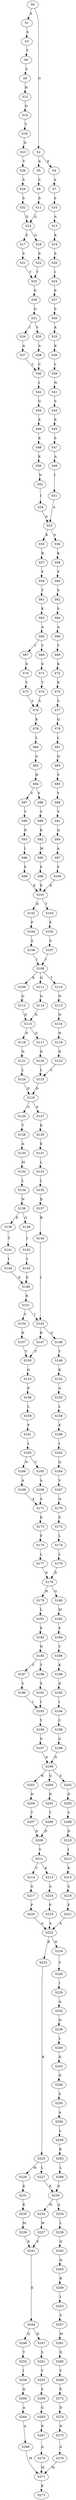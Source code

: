 strict digraph  {
	S0 -> S1 [ label = E ];
	S0 -> S2 [ label = G ];
	S1 -> S3 [ label = S ];
	S2 -> S4 [ label = E ];
	S2 -> S5 [ label = A ];
	S3 -> S6 [ label = Y ];
	S4 -> S7 [ label = A ];
	S5 -> S8 [ label = C ];
	S6 -> S9 [ label = S ];
	S7 -> S10 [ label = S ];
	S8 -> S11 [ label = S ];
	S9 -> S12 [ label = H ];
	S10 -> S13 [ label = A ];
	S11 -> S14 [ label = Q ];
	S12 -> S15 [ label = Q ];
	S13 -> S16 [ label = K ];
	S14 -> S17 [ label = E ];
	S14 -> S18 [ label = Q ];
	S15 -> S19 [ label = T ];
	S16 -> S20 [ label = S ];
	S17 -> S21 [ label = S ];
	S18 -> S22 [ label = S ];
	S19 -> S23 [ label = D ];
	S20 -> S24 [ label = I ];
	S21 -> S25 [ label = T ];
	S22 -> S25 [ label = T ];
	S23 -> S26 [ label = V ];
	S24 -> S27 [ label = E ];
	S25 -> S28 [ label = G ];
	S26 -> S29 [ label = S ];
	S27 -> S30 [ label = S ];
	S28 -> S31 [ label = G ];
	S29 -> S32 [ label = S ];
	S30 -> S33 [ label = K ];
	S31 -> S34 [ label = I ];
	S31 -> S35 [ label = V ];
	S32 -> S14 [ label = Q ];
	S33 -> S36 [ label = K ];
	S34 -> S37 [ label = A ];
	S35 -> S38 [ label = A ];
	S36 -> S39 [ label = L ];
	S37 -> S40 [ label = C ];
	S38 -> S40 [ label = C ];
	S39 -> S41 [ label = N ];
	S40 -> S42 [ label = I ];
	S41 -> S43 [ label = S ];
	S42 -> S44 [ label = G ];
	S43 -> S45 [ label = K ];
	S44 -> S46 [ label = E ];
	S45 -> S47 [ label = S ];
	S46 -> S48 [ label = K ];
	S47 -> S49 [ label = A ];
	S48 -> S50 [ label = K ];
	S49 -> S51 [ label = I ];
	S50 -> S52 [ label = N ];
	S51 -> S53 [ label = A ];
	S52 -> S54 [ label = I ];
	S53 -> S55 [ label = K ];
	S53 -> S56 [ label = S ];
	S54 -> S53 [ label = A ];
	S55 -> S57 [ label = R ];
	S56 -> S58 [ label = K ];
	S57 -> S59 [ label = F ];
	S58 -> S60 [ label = F ];
	S59 -> S61 [ label = T ];
	S60 -> S62 [ label = S ];
	S61 -> S63 [ label = K ];
	S62 -> S64 [ label = S ];
	S63 -> S65 [ label = A ];
	S64 -> S66 [ label = A ];
	S65 -> S67 [ label = I ];
	S65 -> S68 [ label = V ];
	S66 -> S69 [ label = Y ];
	S67 -> S70 [ label = D ];
	S68 -> S71 [ label = E ];
	S69 -> S72 [ label = K ];
	S70 -> S73 [ label = T ];
	S71 -> S74 [ label = T ];
	S72 -> S75 [ label = E ];
	S73 -> S76 [ label = S ];
	S74 -> S76 [ label = S ];
	S75 -> S77 [ label = S ];
	S76 -> S78 [ label = K ];
	S77 -> S79 [ label = Q ];
	S78 -> S80 [ label = L ];
	S79 -> S81 [ label = L ];
	S80 -> S82 [ label = G ];
	S81 -> S83 [ label = Q ];
	S82 -> S84 [ label = H ];
	S83 -> S85 [ label = S ];
	S84 -> S86 [ label = F ];
	S84 -> S87 [ label = V ];
	S85 -> S88 [ label = Y ];
	S86 -> S89 [ label = V ];
	S87 -> S90 [ label = V ];
	S88 -> S91 [ label = V ];
	S89 -> S92 [ label = K ];
	S90 -> S93 [ label = N ];
	S91 -> S94 [ label = Q ];
	S92 -> S95 [ label = M ];
	S93 -> S96 [ label = I ];
	S94 -> S97 [ label = A ];
	S95 -> S98 [ label = F ];
	S96 -> S99 [ label = F ];
	S97 -> S100 [ label = F ];
	S98 -> S101 [ label = E ];
	S99 -> S101 [ label = E ];
	S100 -> S101 [ label = E ];
	S101 -> S102 [ label = D ];
	S101 -> S103 [ label = T ];
	S102 -> S104 [ label = F ];
	S103 -> S105 [ label = P ];
	S104 -> S106 [ label = S ];
	S105 -> S107 [ label = S ];
	S106 -> S108 [ label = I ];
	S107 -> S108 [ label = I ];
	S108 -> S109 [ label = R ];
	S108 -> S110 [ label = T ];
	S108 -> S111 [ label = Q ];
	S109 -> S112 [ label = G ];
	S110 -> S113 [ label = N ];
	S111 -> S114 [ label = G ];
	S112 -> S115 [ label = D ];
	S113 -> S116 [ label = N ];
	S114 -> S115 [ label = D ];
	S115 -> S117 [ label = Q ];
	S115 -> S118 [ label = N ];
	S116 -> S119 [ label = N ];
	S117 -> S120 [ label = D ];
	S118 -> S121 [ label = N ];
	S119 -> S122 [ label = D ];
	S120 -> S123 [ label = L ];
	S121 -> S124 [ label = L ];
	S122 -> S123 [ label = L ];
	S123 -> S125 [ label = D ];
	S124 -> S125 [ label = D ];
	S125 -> S126 [ label = G ];
	S125 -> S127 [ label = A ];
	S126 -> S128 [ label = T ];
	S127 -> S129 [ label = K ];
	S128 -> S130 [ label = A ];
	S129 -> S131 [ label = E ];
	S130 -> S132 [ label = M ];
	S131 -> S133 [ label = L ];
	S132 -> S134 [ label = L ];
	S133 -> S135 [ label = L ];
	S134 -> S136 [ label = N ];
	S135 -> S137 [ label = D ];
	S136 -> S138 [ label = E ];
	S136 -> S139 [ label = Q ];
	S137 -> S140 [ label = R ];
	S138 -> S141 [ label = T ];
	S139 -> S142 [ label = I ];
	S140 -> S143 [ label = I ];
	S141 -> S144 [ label = I ];
	S142 -> S145 [ label = I ];
	S143 -> S146 [ label = Q ];
	S143 -> S147 [ label = R ];
	S144 -> S148 [ label = E ];
	S145 -> S148 [ label = E ];
	S146 -> S149 [ label = Y ];
	S147 -> S150 [ label = Y ];
	S148 -> S151 [ label = R ];
	S149 -> S152 [ label = K ];
	S150 -> S153 [ label = G ];
	S151 -> S154 [ label = V ];
	S151 -> S143 [ label = I ];
	S152 -> S155 [ label = A ];
	S153 -> S156 [ label = P ];
	S154 -> S157 [ label = R ];
	S155 -> S158 [ label = L ];
	S156 -> S159 [ label = L ];
	S157 -> S150 [ label = Y ];
	S158 -> S160 [ label = K ];
	S159 -> S161 [ label = P ];
	S160 -> S162 [ label = I ];
	S161 -> S163 [ label = L ];
	S162 -> S164 [ label = Q ];
	S163 -> S165 [ label = C ];
	S163 -> S166 [ label = N ];
	S164 -> S167 [ label = V ];
	S165 -> S168 [ label = A ];
	S166 -> S169 [ label = A ];
	S167 -> S170 [ label = Q ];
	S168 -> S171 [ label = A ];
	S169 -> S171 [ label = A ];
	S170 -> S172 [ label = E ];
	S171 -> S173 [ label = K ];
	S172 -> S174 [ label = L ];
	S173 -> S175 [ label = F ];
	S174 -> S176 [ label = L ];
	S175 -> S177 [ label = L ];
	S176 -> S178 [ label = D ];
	S177 -> S178 [ label = D ];
	S178 -> S179 [ label = N ];
	S178 -> S180 [ label = G ];
	S179 -> S181 [ label = L ];
	S180 -> S182 [ label = M ];
	S181 -> S183 [ label = E ];
	S182 -> S184 [ label = E ];
	S183 -> S185 [ label = N ];
	S184 -> S186 [ label = T ];
	S185 -> S187 [ label = C ];
	S185 -> S188 [ label = T ];
	S186 -> S189 [ label = K ];
	S187 -> S190 [ label = S ];
	S188 -> S191 [ label = S ];
	S189 -> S192 [ label = D ];
	S190 -> S193 [ label = I ];
	S191 -> S193 [ label = I ];
	S192 -> S194 [ label = I ];
	S193 -> S195 [ label = Y ];
	S194 -> S196 [ label = C ];
	S195 -> S197 [ label = G ];
	S196 -> S198 [ label = G ];
	S197 -> S199 [ label = N ];
	S198 -> S199 [ label = N ];
	S199 -> S200 [ label = G ];
	S199 -> S201 [ label = R ];
	S199 -> S202 [ label = S ];
	S200 -> S203 [ label = D ];
	S201 -> S204 [ label = N ];
	S202 -> S205 [ label = D ];
	S203 -> S206 [ label = T ];
	S204 -> S207 [ label = T ];
	S205 -> S208 [ label = V ];
	S206 -> S209 [ label = D ];
	S207 -> S209 [ label = D ];
	S208 -> S210 [ label = D ];
	S209 -> S211 [ label = V ];
	S210 -> S212 [ label = I ];
	S211 -> S213 [ label = K ];
	S211 -> S214 [ label = V ];
	S212 -> S215 [ label = K ];
	S213 -> S216 [ label = A ];
	S214 -> S217 [ label = G ];
	S215 -> S218 [ label = S ];
	S216 -> S219 [ label = F ];
	S217 -> S220 [ label = F ];
	S218 -> S221 [ label = F ];
	S219 -> S222 [ label = A ];
	S220 -> S222 [ label = A ];
	S221 -> S222 [ label = A ];
	S222 -> S223 [ label = E ];
	S222 -> S224 [ label = N ];
	S223 -> S225 [ label = R ];
	S224 -> S226 [ label = V ];
	S225 -> S227 [ label = L ];
	S225 -> S228 [ label = M ];
	S226 -> S229 [ label = I ];
	S227 -> S230 [ label = E ];
	S228 -> S231 [ label = E ];
	S229 -> S232 [ label = A ];
	S230 -> S233 [ label = M ];
	S230 -> S234 [ label = A ];
	S231 -> S235 [ label = E ];
	S232 -> S236 [ label = D ];
	S233 -> S237 [ label = M ];
	S234 -> S238 [ label = L ];
	S235 -> S239 [ label = M ];
	S236 -> S240 [ label = L ];
	S237 -> S241 [ label = E ];
	S238 -> S242 [ label = Q ];
	S239 -> S241 [ label = E ];
	S240 -> S243 [ label = D ];
	S241 -> S244 [ label = E ];
	S242 -> S245 [ label = Q ];
	S243 -> S246 [ label = D ];
	S244 -> S247 [ label = D ];
	S244 -> S248 [ label = Q ];
	S245 -> S249 [ label = R ];
	S246 -> S250 [ label = S ];
	S247 -> S251 [ label = S ];
	S248 -> S252 [ label = T ];
	S249 -> S253 [ label = I ];
	S250 -> S254 [ label = A ];
	S251 -> S255 [ label = V ];
	S252 -> S256 [ label = I ];
	S253 -> S257 [ label = S ];
	S254 -> S258 [ label = L ];
	S255 -> S259 [ label = S ];
	S256 -> S260 [ label = Q ];
	S257 -> S261 [ label = M ];
	S258 -> S262 [ label = K ];
	S259 -> S263 [ label = G ];
	S260 -> S264 [ label = A ];
	S261 -> S265 [ label = D ];
	S262 -> S266 [ label = L ];
	S263 -> S267 [ label = R ];
	S264 -> S268 [ label = A ];
	S265 -> S269 [ label = Y ];
	S266 -> S230 [ label = E ];
	S267 -> S270 [ label = A ];
	S268 -> S271 [ label = M ];
	S269 -> S272 [ label = E ];
	S270 -> S271 [ label = M ];
	S271 -> S273 [ label = K ];
	S272 -> S274 [ label = D ];
	S274 -> S275 [ label = N ];
	S275 -> S276 [ label = A ];
	S276 -> S271 [ label = M ];
}
